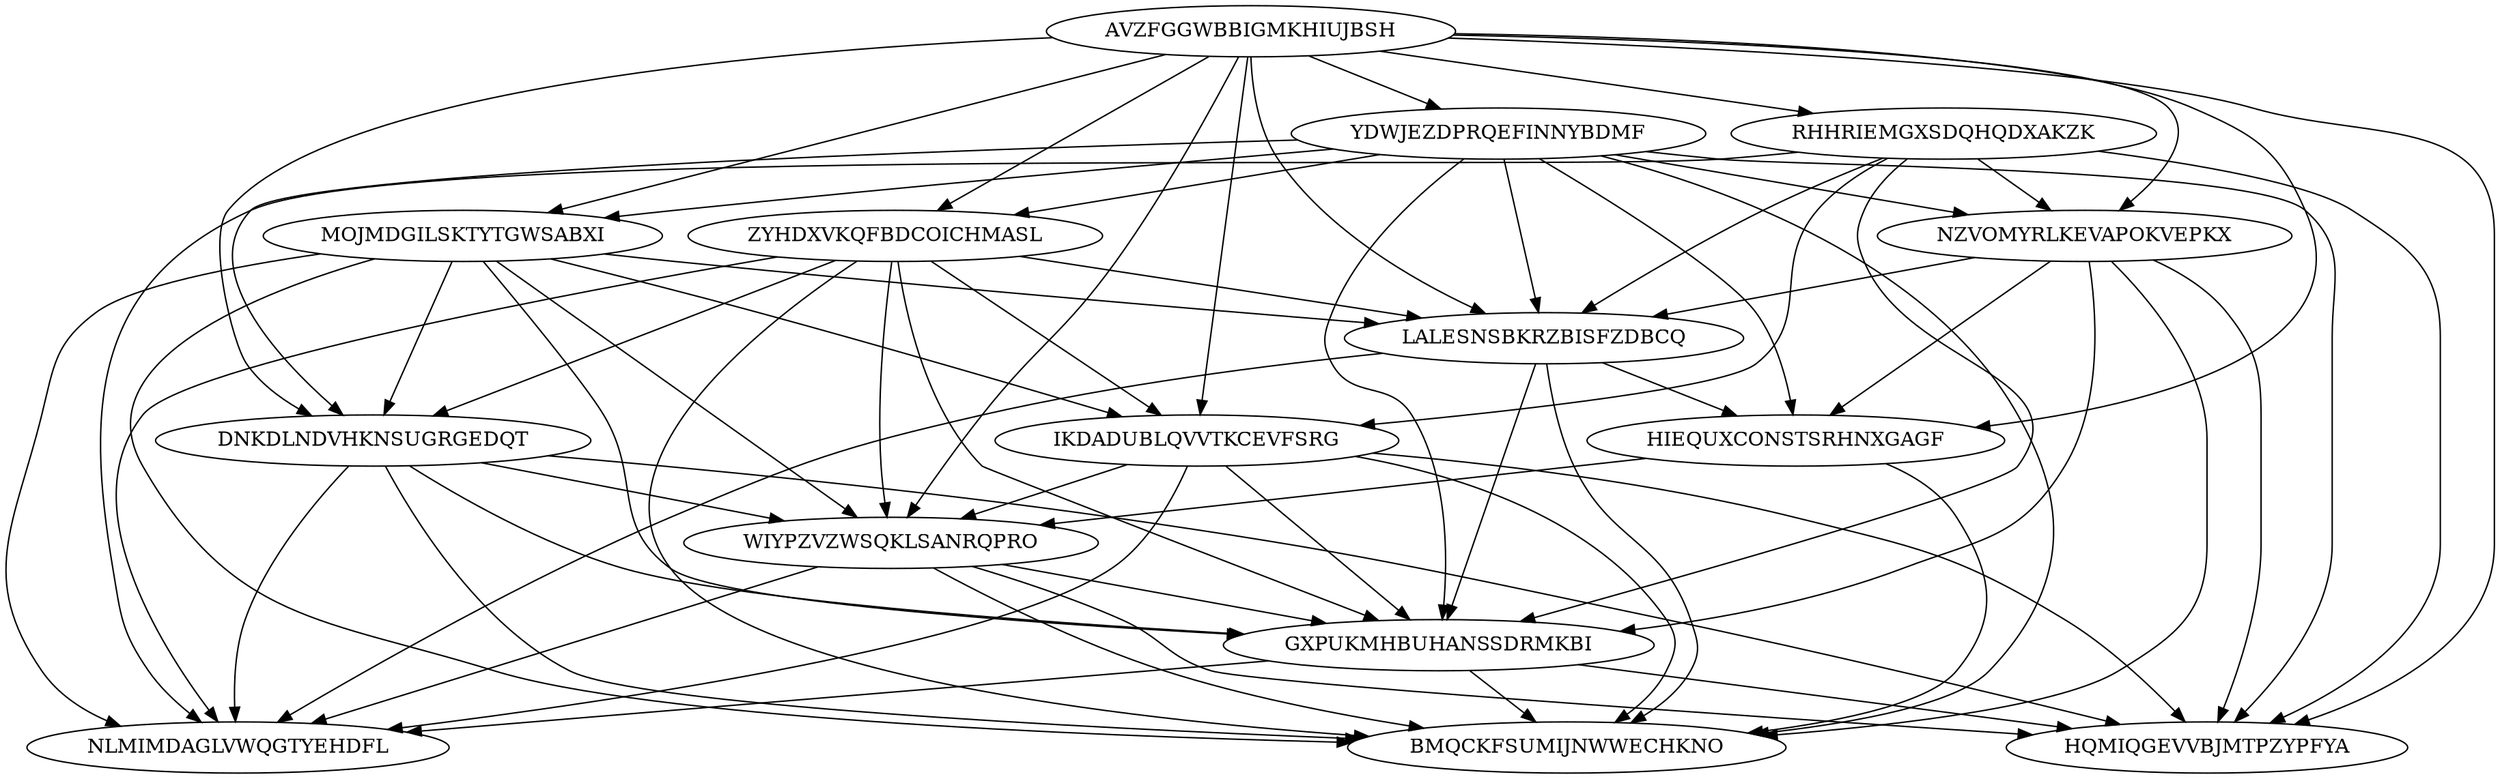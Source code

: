 digraph N15M68 {
	AVZFGGWBBIGMKHIUJBSH	[Weight=15];
	YDWJEZDPRQEFINNYBDMF	[Weight=12];
	RHHRIEMGXSDQHQDXAKZK	[Weight=13];
	MOJMDGILSKTYTGWSABXI	[Weight=11];
	ZYHDXVKQFBDCOICHMASL	[Weight=11];
	IKDADUBLQVVTKCEVFSRG	[Weight=20];
	DNKDLNDVHKNSUGRGEDQT	[Weight=17];
	NZVOMYRLKEVAPOKVEPKX	[Weight=11];
	LALESNSBKRZBISFZDBCQ	[Weight=18];
	HIEQUXCONSTSRHNXGAGF	[Weight=13];
	WIYPZVZWSQKLSANRQPRO	[Weight=18];
	GXPUKMHBUHANSSDRMKBI	[Weight=14];
	NLMIMDAGLVWQGTYEHDFL	[Weight=15];
	BMQCKFSUMIJNWWECHKNO	[Weight=18];
	HQMIQGEVVBJMTPZYPFYA	[Weight=11];
	YDWJEZDPRQEFINNYBDMF -> DNKDLNDVHKNSUGRGEDQT [Weight=13];
	YDWJEZDPRQEFINNYBDMF -> MOJMDGILSKTYTGWSABXI [Weight=10];
	YDWJEZDPRQEFINNYBDMF -> BMQCKFSUMIJNWWECHKNO [Weight=14];
	YDWJEZDPRQEFINNYBDMF -> LALESNSBKRZBISFZDBCQ [Weight=17];
	AVZFGGWBBIGMKHIUJBSH -> DNKDLNDVHKNSUGRGEDQT [Weight=15];
	YDWJEZDPRQEFINNYBDMF -> ZYHDXVKQFBDCOICHMASL [Weight=14];
	DNKDLNDVHKNSUGRGEDQT -> HQMIQGEVVBJMTPZYPFYA [Weight=14];
	IKDADUBLQVVTKCEVFSRG -> GXPUKMHBUHANSSDRMKBI [Weight=20];
	RHHRIEMGXSDQHQDXAKZK -> NLMIMDAGLVWQGTYEHDFL [Weight=17];
	GXPUKMHBUHANSSDRMKBI -> NLMIMDAGLVWQGTYEHDFL [Weight=16];
	YDWJEZDPRQEFINNYBDMF -> HQMIQGEVVBJMTPZYPFYA [Weight=12];
	MOJMDGILSKTYTGWSABXI -> DNKDLNDVHKNSUGRGEDQT [Weight=14];
	IKDADUBLQVVTKCEVFSRG -> BMQCKFSUMIJNWWECHKNO [Weight=18];
	HIEQUXCONSTSRHNXGAGF -> WIYPZVZWSQKLSANRQPRO [Weight=17];
	GXPUKMHBUHANSSDRMKBI -> HQMIQGEVVBJMTPZYPFYA [Weight=10];
	ZYHDXVKQFBDCOICHMASL -> WIYPZVZWSQKLSANRQPRO [Weight=12];
	LALESNSBKRZBISFZDBCQ -> BMQCKFSUMIJNWWECHKNO [Weight=20];
	RHHRIEMGXSDQHQDXAKZK -> LALESNSBKRZBISFZDBCQ [Weight=13];
	LALESNSBKRZBISFZDBCQ -> HIEQUXCONSTSRHNXGAGF [Weight=16];
	IKDADUBLQVVTKCEVFSRG -> NLMIMDAGLVWQGTYEHDFL [Weight=15];
	AVZFGGWBBIGMKHIUJBSH -> IKDADUBLQVVTKCEVFSRG [Weight=20];
	ZYHDXVKQFBDCOICHMASL -> LALESNSBKRZBISFZDBCQ [Weight=17];
	MOJMDGILSKTYTGWSABXI -> BMQCKFSUMIJNWWECHKNO [Weight=13];
	DNKDLNDVHKNSUGRGEDQT -> WIYPZVZWSQKLSANRQPRO [Weight=13];
	AVZFGGWBBIGMKHIUJBSH -> RHHRIEMGXSDQHQDXAKZK [Weight=11];
	IKDADUBLQVVTKCEVFSRG -> HQMIQGEVVBJMTPZYPFYA [Weight=15];
	HIEQUXCONSTSRHNXGAGF -> BMQCKFSUMIJNWWECHKNO [Weight=10];
	AVZFGGWBBIGMKHIUJBSH -> HIEQUXCONSTSRHNXGAGF [Weight=18];
	NZVOMYRLKEVAPOKVEPKX -> GXPUKMHBUHANSSDRMKBI [Weight=10];
	AVZFGGWBBIGMKHIUJBSH -> HQMIQGEVVBJMTPZYPFYA [Weight=15];
	ZYHDXVKQFBDCOICHMASL -> NLMIMDAGLVWQGTYEHDFL [Weight=15];
	AVZFGGWBBIGMKHIUJBSH -> ZYHDXVKQFBDCOICHMASL [Weight=16];
	MOJMDGILSKTYTGWSABXI -> LALESNSBKRZBISFZDBCQ [Weight=20];
	IKDADUBLQVVTKCEVFSRG -> WIYPZVZWSQKLSANRQPRO [Weight=11];
	ZYHDXVKQFBDCOICHMASL -> DNKDLNDVHKNSUGRGEDQT [Weight=19];
	NZVOMYRLKEVAPOKVEPKX -> BMQCKFSUMIJNWWECHKNO [Weight=12];
	RHHRIEMGXSDQHQDXAKZK -> HQMIQGEVVBJMTPZYPFYA [Weight=17];
	ZYHDXVKQFBDCOICHMASL -> IKDADUBLQVVTKCEVFSRG [Weight=11];
	YDWJEZDPRQEFINNYBDMF -> GXPUKMHBUHANSSDRMKBI [Weight=10];
	RHHRIEMGXSDQHQDXAKZK -> IKDADUBLQVVTKCEVFSRG [Weight=13];
	NZVOMYRLKEVAPOKVEPKX -> LALESNSBKRZBISFZDBCQ [Weight=20];
	AVZFGGWBBIGMKHIUJBSH -> NZVOMYRLKEVAPOKVEPKX [Weight=16];
	DNKDLNDVHKNSUGRGEDQT -> BMQCKFSUMIJNWWECHKNO [Weight=19];
	MOJMDGILSKTYTGWSABXI -> GXPUKMHBUHANSSDRMKBI [Weight=10];
	WIYPZVZWSQKLSANRQPRO -> HQMIQGEVVBJMTPZYPFYA [Weight=11];
	ZYHDXVKQFBDCOICHMASL -> BMQCKFSUMIJNWWECHKNO [Weight=10];
	WIYPZVZWSQKLSANRQPRO -> NLMIMDAGLVWQGTYEHDFL [Weight=20];
	AVZFGGWBBIGMKHIUJBSH -> WIYPZVZWSQKLSANRQPRO [Weight=17];
	WIYPZVZWSQKLSANRQPRO -> GXPUKMHBUHANSSDRMKBI [Weight=15];
	AVZFGGWBBIGMKHIUJBSH -> MOJMDGILSKTYTGWSABXI [Weight=16];
	NZVOMYRLKEVAPOKVEPKX -> HIEQUXCONSTSRHNXGAGF [Weight=18];
	AVZFGGWBBIGMKHIUJBSH -> LALESNSBKRZBISFZDBCQ [Weight=16];
	DNKDLNDVHKNSUGRGEDQT -> GXPUKMHBUHANSSDRMKBI [Weight=15];
	AVZFGGWBBIGMKHIUJBSH -> YDWJEZDPRQEFINNYBDMF [Weight=11];
	LALESNSBKRZBISFZDBCQ -> GXPUKMHBUHANSSDRMKBI [Weight=15];
	MOJMDGILSKTYTGWSABXI -> IKDADUBLQVVTKCEVFSRG [Weight=14];
	ZYHDXVKQFBDCOICHMASL -> GXPUKMHBUHANSSDRMKBI [Weight=20];
	MOJMDGILSKTYTGWSABXI -> WIYPZVZWSQKLSANRQPRO [Weight=16];
	RHHRIEMGXSDQHQDXAKZK -> GXPUKMHBUHANSSDRMKBI [Weight=19];
	GXPUKMHBUHANSSDRMKBI -> BMQCKFSUMIJNWWECHKNO [Weight=18];
	MOJMDGILSKTYTGWSABXI -> NLMIMDAGLVWQGTYEHDFL [Weight=10];
	YDWJEZDPRQEFINNYBDMF -> NZVOMYRLKEVAPOKVEPKX [Weight=17];
	YDWJEZDPRQEFINNYBDMF -> HIEQUXCONSTSRHNXGAGF [Weight=15];
	NZVOMYRLKEVAPOKVEPKX -> HQMIQGEVVBJMTPZYPFYA [Weight=11];
	DNKDLNDVHKNSUGRGEDQT -> NLMIMDAGLVWQGTYEHDFL [Weight=15];
	LALESNSBKRZBISFZDBCQ -> NLMIMDAGLVWQGTYEHDFL [Weight=16];
	RHHRIEMGXSDQHQDXAKZK -> NZVOMYRLKEVAPOKVEPKX [Weight=12];
	WIYPZVZWSQKLSANRQPRO -> BMQCKFSUMIJNWWECHKNO [Weight=10];
}
